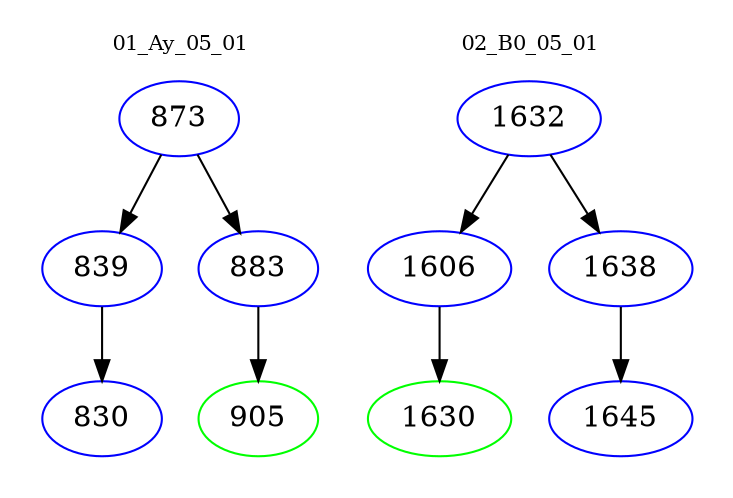 digraph{
subgraph cluster_0 {
color = white
label = "01_Ay_05_01";
fontsize=10;
T0_873 [label="873", color="blue"]
T0_873 -> T0_839 [color="black"]
T0_839 [label="839", color="blue"]
T0_839 -> T0_830 [color="black"]
T0_830 [label="830", color="blue"]
T0_873 -> T0_883 [color="black"]
T0_883 [label="883", color="blue"]
T0_883 -> T0_905 [color="black"]
T0_905 [label="905", color="green"]
}
subgraph cluster_1 {
color = white
label = "02_B0_05_01";
fontsize=10;
T1_1632 [label="1632", color="blue"]
T1_1632 -> T1_1606 [color="black"]
T1_1606 [label="1606", color="blue"]
T1_1606 -> T1_1630 [color="black"]
T1_1630 [label="1630", color="green"]
T1_1632 -> T1_1638 [color="black"]
T1_1638 [label="1638", color="blue"]
T1_1638 -> T1_1645 [color="black"]
T1_1645 [label="1645", color="blue"]
}
}
